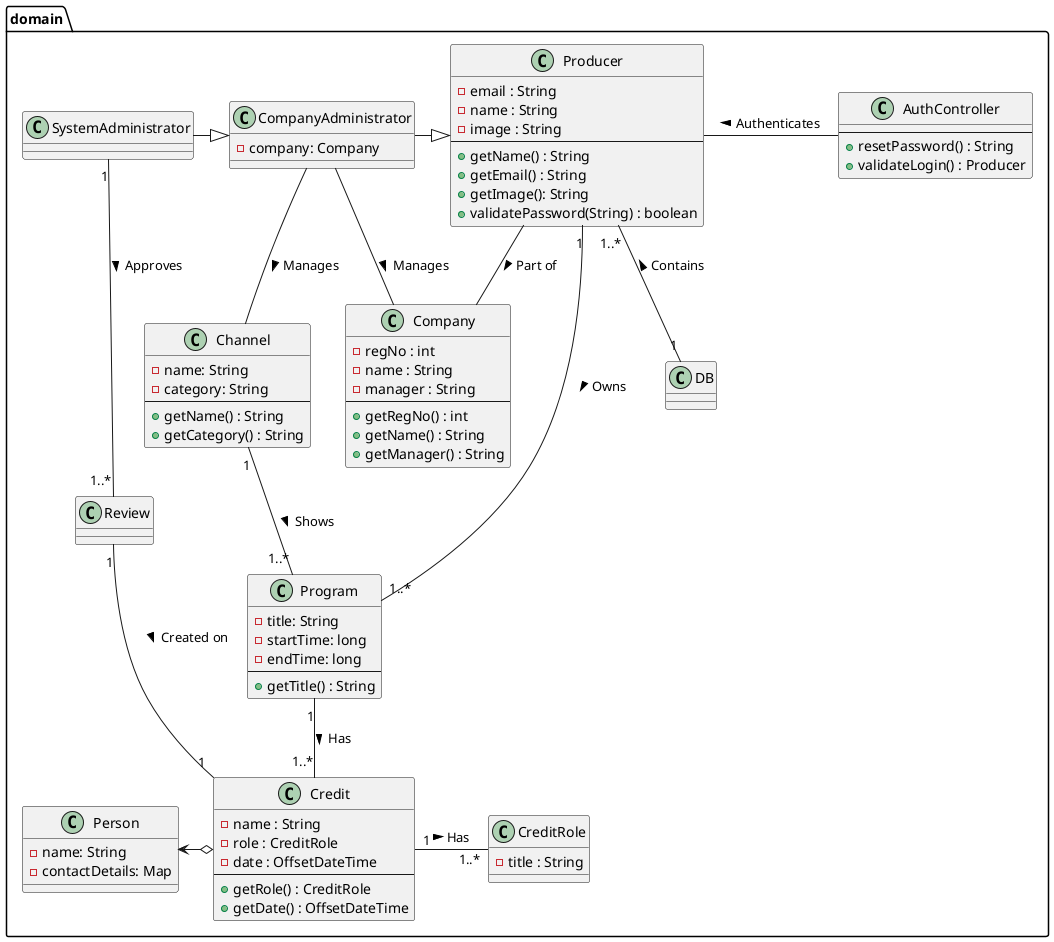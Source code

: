 @startuml
'https://plantuml.com/class-diagram

package "domain" {
    'Personer her
    class Producer {
        - email : String
        - name : String
        - image : String
        --
        + getName() : String
        + getEmail() : String
        + getImage(): String
        + validatePassword(String) : boolean
    }

    class CompanyAdministrator {
        - company: Company
    }

    class SystemAdministrator {
    }

    'Naeste
    class Company {
        - regNo : int
        - name : String
        - manager : String
        --
        + getRegNo() : int
        + getName() : String
        + getManager() : String
    }

    class Channel {
        - name: String
        - category: String
        --
        + getName() : String
        + getCategory() : String
    }

    class Program {
        - title: String
        -startTime: long
        -endTime: long
        --
        + getTitle() : String
    }

    class CreditRole {
        - title : String
    }


    class Credit {
        - name : String
        - role : CreditRole
        - date : OffsetDateTime
        --
        + getRole() : CreditRole
        + getDate() : OffsetDateTime
    }

    class Review {

    }

    'Controller
    class AuthController {
        --
        + resetPassword() : String
        + validateLogin() : Producer
    }

    'Statics
    class DB {
    }

    class Person {
        -name: String
        -contactDetails: Map
    }
}

SystemAdministrator "1" -- "1..*" Review : "Approves >"
Review "1" -- "1" Credit : "Created on >"
SystemAdministrator -|> CompanyAdministrator

CompanyAdministrator -|> Producer
CompanyAdministrator -- Company : "Manages >"
CompanyAdministrator -- Channel : "Manages >"

Producer "1" -- "1..*" Program : "Owns >"
Producer - AuthController : "Authenticates <"
Producer -- Company : "Part of >"
Producer "1..*" -- "1" DB : "Contains <"

Channel "1" -- "1..*" Program : "Shows >"

Credit "1" - "1..*" CreditRole : "Has >"

Program "1" -- "1..*" Credit : "Has >"

Person <-o Credit

@enduml
